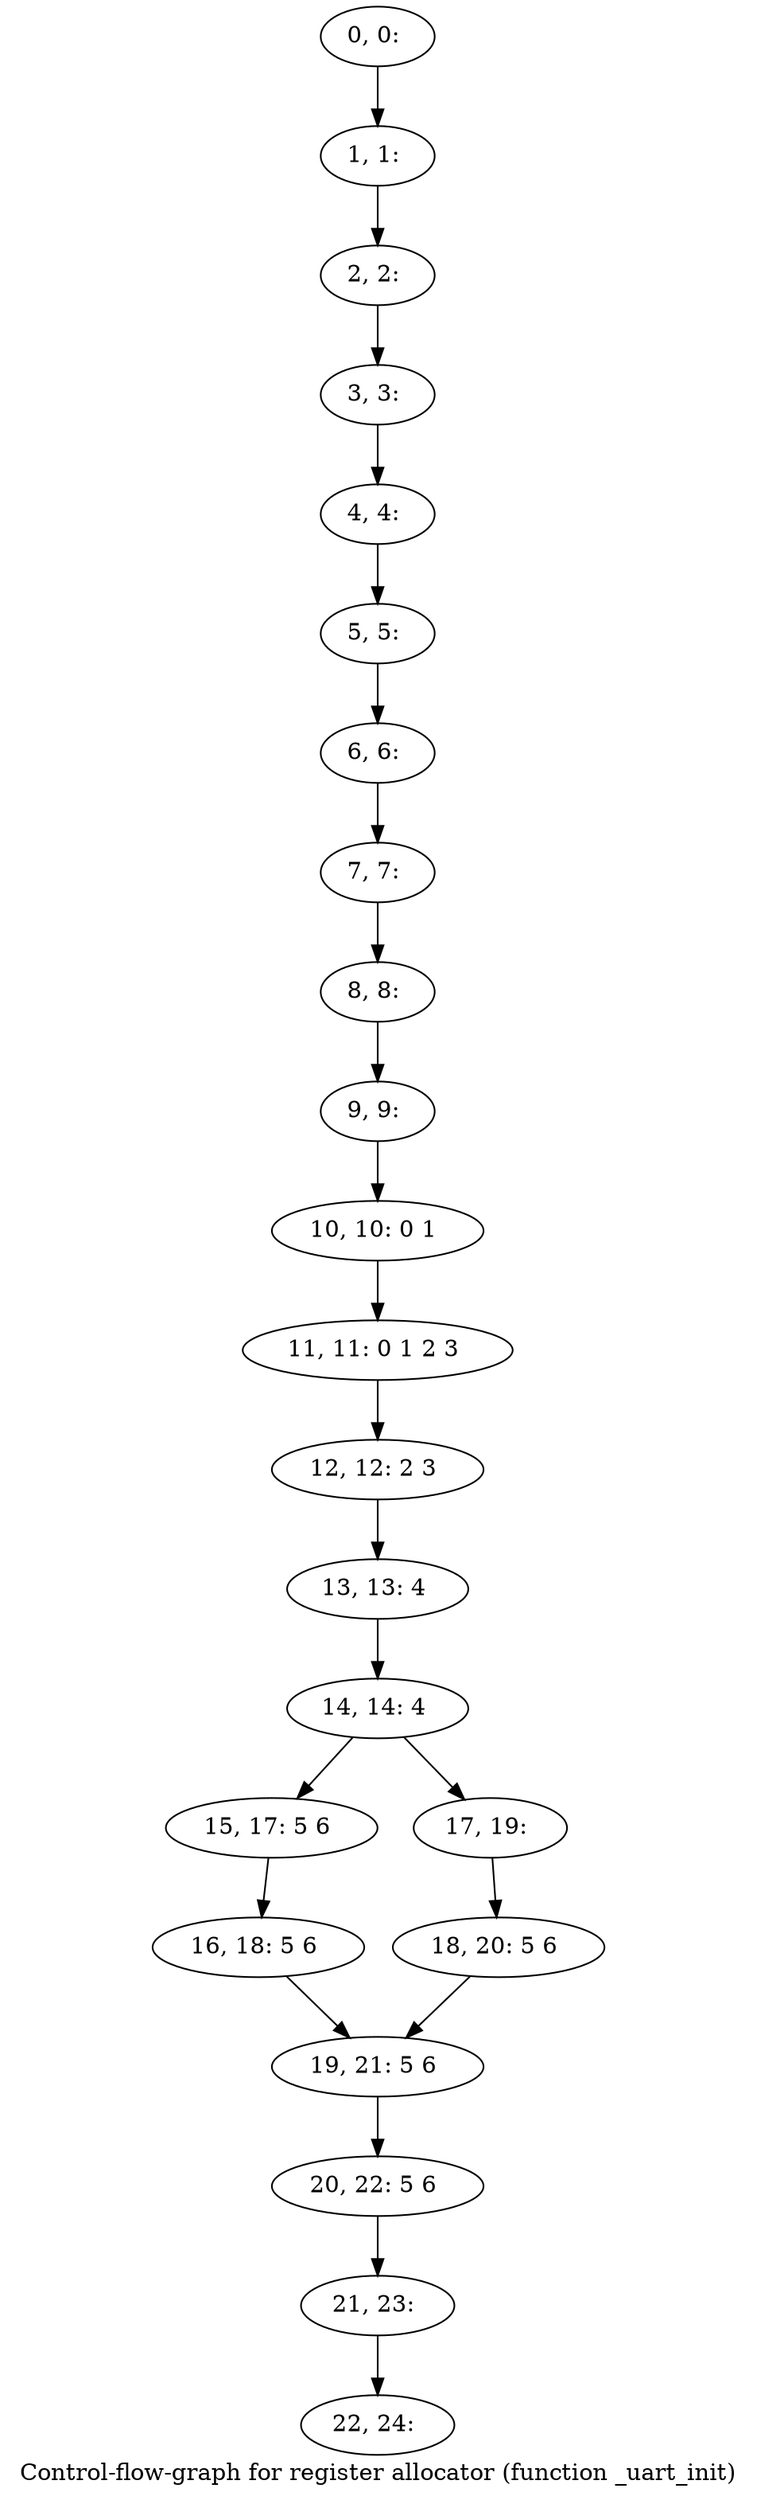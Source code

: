 digraph G {
graph [label="Control-flow-graph for register allocator (function _uart_init)"]
0[label="0, 0: "];
1[label="1, 1: "];
2[label="2, 2: "];
3[label="3, 3: "];
4[label="4, 4: "];
5[label="5, 5: "];
6[label="6, 6: "];
7[label="7, 7: "];
8[label="8, 8: "];
9[label="9, 9: "];
10[label="10, 10: 0 1 "];
11[label="11, 11: 0 1 2 3 "];
12[label="12, 12: 2 3 "];
13[label="13, 13: 4 "];
14[label="14, 14: 4 "];
15[label="15, 17: 5 6 "];
16[label="16, 18: 5 6 "];
17[label="17, 19: "];
18[label="18, 20: 5 6 "];
19[label="19, 21: 5 6 "];
20[label="20, 22: 5 6 "];
21[label="21, 23: "];
22[label="22, 24: "];
0->1 ;
1->2 ;
2->3 ;
3->4 ;
4->5 ;
5->6 ;
6->7 ;
7->8 ;
8->9 ;
9->10 ;
10->11 ;
11->12 ;
12->13 ;
13->14 ;
14->15 ;
14->17 ;
15->16 ;
16->19 ;
17->18 ;
18->19 ;
19->20 ;
20->21 ;
21->22 ;
}
